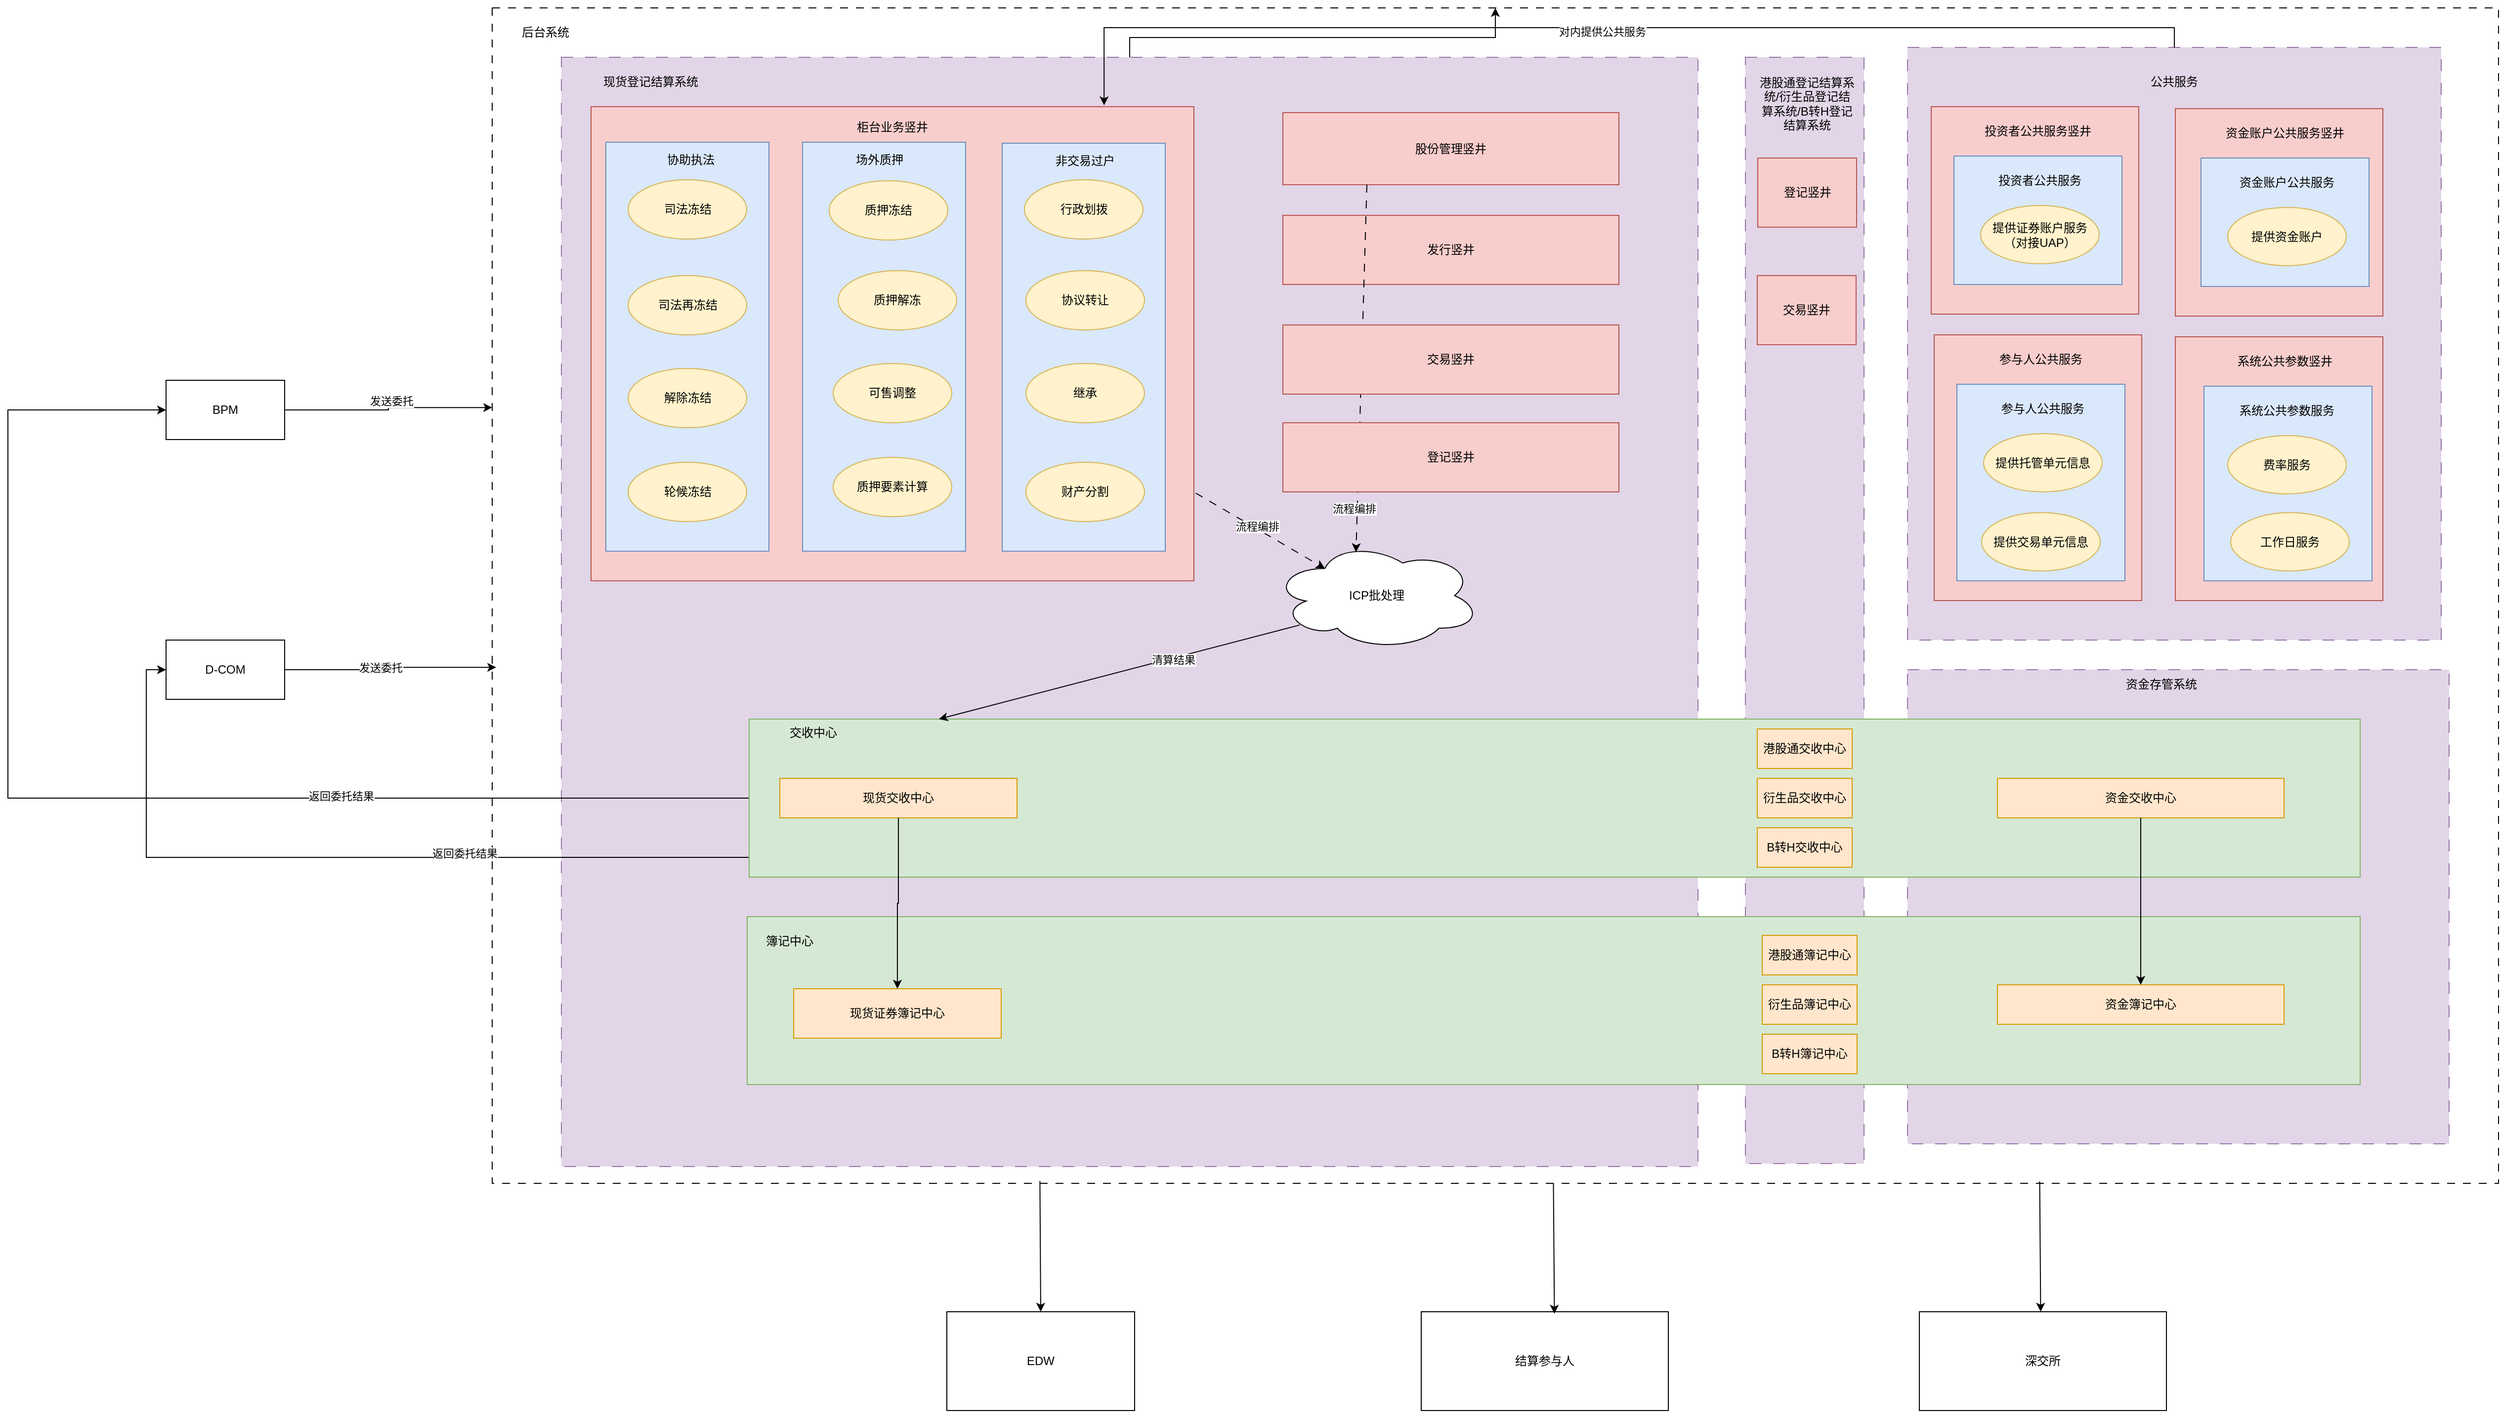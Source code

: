 <mxfile version="27.2.0">
  <diagram name="第 1 页" id="X5nS1ymlnuAeEdiXZMDX">
    <mxGraphModel dx="3073" dy="1214" grid="1" gridSize="10" guides="1" tooltips="1" connect="1" arrows="1" fold="1" page="1" pageScale="1" pageWidth="827" pageHeight="1169" math="0" shadow="0">
      <root>
        <mxCell id="0" />
        <mxCell id="1" parent="0" />
        <mxCell id="fEw6cvL6jdv8BRQX3Pze-2" value="" style="rounded=0;whiteSpace=wrap;html=1;dashed=1;dashPattern=8 8;" parent="1" vertex="1">
          <mxGeometry x="190" y="70" width="2030" height="1190" as="geometry" />
        </mxCell>
        <mxCell id="TJUq0EqaipFlNP349zOz-218" value="" style="rounded=0;whiteSpace=wrap;html=1;fillColor=#e1d5e7;strokeColor=#9673a6;dashed=1;dashPattern=12 12;" parent="1" vertex="1">
          <mxGeometry x="1622" y="740" width="548" height="480" as="geometry" />
        </mxCell>
        <mxCell id="fEw6cvL6jdv8BRQX3Pze-1" value="BPM" style="rounded=0;whiteSpace=wrap;html=1;" parent="1" vertex="1">
          <mxGeometry x="-140" y="447" width="120" height="60" as="geometry" />
        </mxCell>
        <mxCell id="0pnk1vDcWy87FxlHx3Ui-45" style="edgeStyle=orthogonalEdgeStyle;rounded=0;orthogonalLoop=1;jettySize=auto;html=1;" edge="1" parent="1" source="TJUq0EqaipFlNP349zOz-3" target="fEw6cvL6jdv8BRQX3Pze-2">
          <mxGeometry relative="1" as="geometry" />
        </mxCell>
        <mxCell id="TJUq0EqaipFlNP349zOz-3" value="" style="rounded=0;whiteSpace=wrap;html=1;fillColor=#e1d5e7;strokeColor=#9673a6;dashed=1;dashPattern=12 12;" parent="1" vertex="1">
          <mxGeometry x="260" y="120" width="1150" height="1123" as="geometry" />
        </mxCell>
        <mxCell id="TJUq0EqaipFlNP349zOz-2" value="后台系统" style="text;strokeColor=none;align=center;fillColor=none;html=1;verticalAlign=middle;whiteSpace=wrap;rounded=0;" parent="1" vertex="1">
          <mxGeometry x="214" y="80" width="60" height="30" as="geometry" />
        </mxCell>
        <mxCell id="TJUq0EqaipFlNP349zOz-4" value="现货登记结算系统" style="text;strokeColor=none;align=center;fillColor=none;html=1;verticalAlign=middle;whiteSpace=wrap;rounded=0;" parent="1" vertex="1">
          <mxGeometry x="288" y="130" width="125" height="30" as="geometry" />
        </mxCell>
        <mxCell id="TJUq0EqaipFlNP349zOz-13" value="" style="rounded=0;whiteSpace=wrap;html=1;fillColor=#f8cecc;strokeColor=#b85450;" parent="1" vertex="1">
          <mxGeometry x="290" y="170" width="610" height="480" as="geometry" />
        </mxCell>
        <mxCell id="TJUq0EqaipFlNP349zOz-15" value="柜台业务竖井" style="text;strokeColor=none;align=center;fillColor=none;html=1;verticalAlign=middle;whiteSpace=wrap;rounded=0;" parent="1" vertex="1">
          <mxGeometry x="545" y="176" width="100" height="30" as="geometry" />
        </mxCell>
        <mxCell id="TJUq0EqaipFlNP349zOz-16" value="" style="rounded=0;whiteSpace=wrap;html=1;fillColor=#dae8fc;strokeColor=#6c8ebf;" parent="1" vertex="1">
          <mxGeometry x="305" y="206" width="165" height="414" as="geometry" />
        </mxCell>
        <mxCell id="TJUq0EqaipFlNP349zOz-17" value="协助执法" style="text;strokeColor=none;align=center;fillColor=none;html=1;verticalAlign=middle;whiteSpace=wrap;rounded=0;" parent="1" vertex="1">
          <mxGeometry x="361" y="209" width="60" height="30" as="geometry" />
        </mxCell>
        <mxCell id="TJUq0EqaipFlNP349zOz-19" value="轮候冻结" style="ellipse;whiteSpace=wrap;html=1;fillColor=#fff2cc;strokeColor=#d6b656;" parent="1" vertex="1">
          <mxGeometry x="327.5" y="530" width="120" height="60" as="geometry" />
        </mxCell>
        <mxCell id="TJUq0EqaipFlNP349zOz-22" value="司法冻结" style="ellipse;whiteSpace=wrap;html=1;fillColor=#fff2cc;strokeColor=#d6b656;" parent="1" vertex="1">
          <mxGeometry x="327.5" y="244" width="120" height="60" as="geometry" />
        </mxCell>
        <mxCell id="TJUq0EqaipFlNP349zOz-23" value="司法再冻结" style="ellipse;whiteSpace=wrap;html=1;fillColor=#fff2cc;strokeColor=#d6b656;" parent="1" vertex="1">
          <mxGeometry x="327.5" y="341" width="120" height="60" as="geometry" />
        </mxCell>
        <mxCell id="TJUq0EqaipFlNP349zOz-26" value="解除冻结" style="ellipse;whiteSpace=wrap;html=1;fillColor=#fff2cc;strokeColor=#d6b656;" parent="1" vertex="1">
          <mxGeometry x="327.5" y="435" width="120" height="60" as="geometry" />
        </mxCell>
        <mxCell id="TJUq0EqaipFlNP349zOz-27" value="" style="rounded=0;whiteSpace=wrap;html=1;fillColor=#dae8fc;strokeColor=#6c8ebf;" parent="1" vertex="1">
          <mxGeometry x="504" y="206" width="165" height="414" as="geometry" />
        </mxCell>
        <mxCell id="TJUq0EqaipFlNP349zOz-28" value="场外质押" style="text;strokeColor=none;align=center;fillColor=none;html=1;verticalAlign=middle;whiteSpace=wrap;rounded=0;" parent="1" vertex="1">
          <mxGeometry x="552" y="209" width="60" height="30" as="geometry" />
        </mxCell>
        <mxCell id="TJUq0EqaipFlNP349zOz-32" value="质押冻结" style="ellipse;whiteSpace=wrap;html=1;fillColor=#fff2cc;strokeColor=#d6b656;" parent="1" vertex="1">
          <mxGeometry x="531" y="245" width="120" height="60" as="geometry" />
        </mxCell>
        <mxCell id="TJUq0EqaipFlNP349zOz-33" value="质押解冻" style="ellipse;whiteSpace=wrap;html=1;fillColor=#fff2cc;strokeColor=#d6b656;" parent="1" vertex="1">
          <mxGeometry x="540" y="336" width="120" height="60" as="geometry" />
        </mxCell>
        <mxCell id="TJUq0EqaipFlNP349zOz-34" value="可售调整" style="ellipse;whiteSpace=wrap;html=1;fillColor=#fff2cc;strokeColor=#d6b656;" parent="1" vertex="1">
          <mxGeometry x="535" y="430" width="120" height="60" as="geometry" />
        </mxCell>
        <mxCell id="TJUq0EqaipFlNP349zOz-35" value="质押要素计算" style="ellipse;whiteSpace=wrap;html=1;fillColor=#fff2cc;strokeColor=#d6b656;" parent="1" vertex="1">
          <mxGeometry x="535" y="525" width="120" height="60" as="geometry" />
        </mxCell>
        <mxCell id="TJUq0EqaipFlNP349zOz-36" value="" style="rounded=0;whiteSpace=wrap;html=1;fillColor=#dae8fc;strokeColor=#6c8ebf;" parent="1" vertex="1">
          <mxGeometry x="706" y="207" width="165" height="413" as="geometry" />
        </mxCell>
        <mxCell id="TJUq0EqaipFlNP349zOz-37" value="非交易过户" style="text;strokeColor=none;align=center;fillColor=none;html=1;verticalAlign=middle;whiteSpace=wrap;rounded=0;" parent="1" vertex="1">
          <mxGeometry x="750" y="210" width="80" height="30" as="geometry" />
        </mxCell>
        <mxCell id="TJUq0EqaipFlNP349zOz-41" value="行政划拨" style="ellipse;whiteSpace=wrap;html=1;fillColor=#fff2cc;strokeColor=#d6b656;" parent="1" vertex="1">
          <mxGeometry x="728.5" y="244" width="120" height="60" as="geometry" />
        </mxCell>
        <mxCell id="TJUq0EqaipFlNP349zOz-42" value="协议转让" style="ellipse;whiteSpace=wrap;html=1;fillColor=#fff2cc;strokeColor=#d6b656;" parent="1" vertex="1">
          <mxGeometry x="730" y="336" width="120" height="60" as="geometry" />
        </mxCell>
        <mxCell id="TJUq0EqaipFlNP349zOz-49" style="edgeStyle=orthogonalEdgeStyle;rounded=0;orthogonalLoop=1;jettySize=auto;html=1;exitX=1;exitY=0.5;exitDx=0;exitDy=0;entryX=0.002;entryY=0.561;entryDx=0;entryDy=0;entryPerimeter=0;" parent="1" source="TJUq0EqaipFlNP349zOz-46" target="fEw6cvL6jdv8BRQX3Pze-2" edge="1">
          <mxGeometry relative="1" as="geometry" />
        </mxCell>
        <mxCell id="TJUq0EqaipFlNP349zOz-50" value="发送委托" style="edgeLabel;html=1;align=center;verticalAlign=middle;resizable=0;points=[];" parent="TJUq0EqaipFlNP349zOz-49" vertex="1" connectable="0">
          <mxGeometry x="-0.108" y="2" relative="1" as="geometry">
            <mxPoint as="offset" />
          </mxGeometry>
        </mxCell>
        <mxCell id="TJUq0EqaipFlNP349zOz-46" value="D-COM" style="rounded=0;whiteSpace=wrap;html=1;" parent="1" vertex="1">
          <mxGeometry x="-140" y="710" width="120" height="60" as="geometry" />
        </mxCell>
        <mxCell id="TJUq0EqaipFlNP349zOz-47" style="edgeStyle=orthogonalEdgeStyle;rounded=0;orthogonalLoop=1;jettySize=auto;html=1;exitX=1;exitY=0.5;exitDx=0;exitDy=0;entryX=0;entryY=0.34;entryDx=0;entryDy=0;entryPerimeter=0;" parent="1" source="fEw6cvL6jdv8BRQX3Pze-1" target="fEw6cvL6jdv8BRQX3Pze-2" edge="1">
          <mxGeometry relative="1" as="geometry">
            <mxPoint x="190" y="341" as="targetPoint" />
          </mxGeometry>
        </mxCell>
        <mxCell id="TJUq0EqaipFlNP349zOz-48" value="发送委托" style="edgeLabel;html=1;align=center;verticalAlign=middle;resizable=0;points=[];" parent="TJUq0EqaipFlNP349zOz-47" vertex="1" connectable="0">
          <mxGeometry x="0.011" y="3" relative="1" as="geometry">
            <mxPoint x="3" y="-4" as="offset" />
          </mxGeometry>
        </mxCell>
        <mxCell id="TJUq0EqaipFlNP349zOz-51" value="" style="rounded=0;whiteSpace=wrap;html=1;fillColor=#e1d5e7;strokeColor=#9673a6;dashed=1;dashPattern=12 12;" parent="1" vertex="1">
          <mxGeometry x="1622" y="110" width="540" height="600" as="geometry" />
        </mxCell>
        <mxCell id="TJUq0EqaipFlNP349zOz-52" value="公共服务" style="text;strokeColor=none;align=center;fillColor=none;html=1;verticalAlign=middle;whiteSpace=wrap;rounded=0;" parent="1" vertex="1">
          <mxGeometry x="1862" y="130" width="60" height="30" as="geometry" />
        </mxCell>
        <mxCell id="TJUq0EqaipFlNP349zOz-53" value="" style="rounded=0;whiteSpace=wrap;html=1;fillColor=#f8cecc;strokeColor=#b85450;" parent="1" vertex="1">
          <mxGeometry x="1646" y="170" width="210" height="210" as="geometry" />
        </mxCell>
        <mxCell id="TJUq0EqaipFlNP349zOz-54" value="投资者公共服务竖井" style="text;strokeColor=none;align=center;fillColor=none;html=1;verticalAlign=middle;whiteSpace=wrap;rounded=0;" parent="1" vertex="1">
          <mxGeometry x="1689" y="180" width="130" height="30" as="geometry" />
        </mxCell>
        <mxCell id="TJUq0EqaipFlNP349zOz-61" value="" style="rounded=0;whiteSpace=wrap;html=1;fillColor=#dae8fc;strokeColor=#6c8ebf;" parent="1" vertex="1">
          <mxGeometry x="1669" y="220" width="170" height="130" as="geometry" />
        </mxCell>
        <mxCell id="TJUq0EqaipFlNP349zOz-57" value="提供证券账户服务（对接UAP）" style="ellipse;whiteSpace=wrap;html=1;fillColor=#fff2cc;strokeColor=#d6b656;" parent="1" vertex="1">
          <mxGeometry x="1696" y="270" width="120" height="59" as="geometry" />
        </mxCell>
        <mxCell id="TJUq0EqaipFlNP349zOz-62" value="投资者公共服务" style="text;strokeColor=none;align=center;fillColor=none;html=1;verticalAlign=middle;whiteSpace=wrap;rounded=0;" parent="1" vertex="1">
          <mxGeometry x="1706" y="230" width="100" height="30" as="geometry" />
        </mxCell>
        <mxCell id="TJUq0EqaipFlNP349zOz-63" value="" style="rounded=0;whiteSpace=wrap;html=1;fillColor=#f8cecc;strokeColor=#b85450;" parent="1" vertex="1">
          <mxGeometry x="1649" y="401" width="210" height="269" as="geometry" />
        </mxCell>
        <mxCell id="TJUq0EqaipFlNP349zOz-64" value="参与人公共服务" style="text;strokeColor=none;align=center;fillColor=none;html=1;verticalAlign=middle;whiteSpace=wrap;rounded=0;" parent="1" vertex="1">
          <mxGeometry x="1692" y="411" width="130" height="30" as="geometry" />
        </mxCell>
        <mxCell id="TJUq0EqaipFlNP349zOz-65" value="" style="rounded=0;whiteSpace=wrap;html=1;fillColor=#dae8fc;strokeColor=#6c8ebf;" parent="1" vertex="1">
          <mxGeometry x="1672" y="451" width="170" height="199" as="geometry" />
        </mxCell>
        <mxCell id="TJUq0EqaipFlNP349zOz-66" value="提供托管单元信息" style="ellipse;whiteSpace=wrap;html=1;fillColor=#fff2cc;strokeColor=#d6b656;" parent="1" vertex="1">
          <mxGeometry x="1699" y="501" width="120" height="59" as="geometry" />
        </mxCell>
        <mxCell id="TJUq0EqaipFlNP349zOz-67" value="参与人公共服务" style="text;strokeColor=none;align=center;fillColor=none;html=1;verticalAlign=middle;whiteSpace=wrap;rounded=0;" parent="1" vertex="1">
          <mxGeometry x="1709" y="461" width="100" height="30" as="geometry" />
        </mxCell>
        <mxCell id="TJUq0EqaipFlNP349zOz-68" value="" style="rounded=0;whiteSpace=wrap;html=1;fillColor=#f8cecc;strokeColor=#b85450;fontStyle=1" parent="1" vertex="1">
          <mxGeometry x="1893" y="172" width="210" height="210" as="geometry" />
        </mxCell>
        <mxCell id="TJUq0EqaipFlNP349zOz-69" value="资金账户公共服务竖井" style="text;strokeColor=none;align=center;fillColor=none;html=1;verticalAlign=middle;whiteSpace=wrap;rounded=0;fontStyle=0" parent="1" vertex="1">
          <mxGeometry x="1939" y="182" width="130" height="30" as="geometry" />
        </mxCell>
        <mxCell id="TJUq0EqaipFlNP349zOz-70" value="" style="rounded=0;whiteSpace=wrap;html=1;fillColor=#dae8fc;strokeColor=#6c8ebf;fontStyle=1" parent="1" vertex="1">
          <mxGeometry x="1919" y="222" width="170" height="130" as="geometry" />
        </mxCell>
        <mxCell id="TJUq0EqaipFlNP349zOz-71" value="提供资金账户" style="ellipse;whiteSpace=wrap;html=1;fillColor=#fff2cc;strokeColor=#d6b656;fontStyle=0" parent="1" vertex="1">
          <mxGeometry x="1946" y="272" width="120" height="59" as="geometry" />
        </mxCell>
        <mxCell id="TJUq0EqaipFlNP349zOz-72" value="资金账户公共服务" style="text;strokeColor=none;align=center;fillColor=none;html=1;verticalAlign=middle;whiteSpace=wrap;rounded=0;fontStyle=0" parent="1" vertex="1">
          <mxGeometry x="1956" y="232" width="100" height="30" as="geometry" />
        </mxCell>
        <mxCell id="TJUq0EqaipFlNP349zOz-73" value="" style="rounded=0;whiteSpace=wrap;html=1;fillColor=#f8cecc;strokeColor=#b85450;" parent="1" vertex="1">
          <mxGeometry x="1893" y="403" width="210" height="267" as="geometry" />
        </mxCell>
        <mxCell id="TJUq0EqaipFlNP349zOz-74" value="系统公共参数竖井" style="text;strokeColor=none;align=center;fillColor=none;html=1;verticalAlign=middle;whiteSpace=wrap;rounded=0;" parent="1" vertex="1">
          <mxGeometry x="1939" y="413" width="130" height="30" as="geometry" />
        </mxCell>
        <mxCell id="TJUq0EqaipFlNP349zOz-75" value="" style="rounded=0;whiteSpace=wrap;html=1;fillColor=#dae8fc;strokeColor=#6c8ebf;" parent="1" vertex="1">
          <mxGeometry x="1922" y="453" width="170" height="197" as="geometry" />
        </mxCell>
        <mxCell id="TJUq0EqaipFlNP349zOz-76" value="费率服务" style="ellipse;whiteSpace=wrap;html=1;fillColor=#fff2cc;strokeColor=#d6b656;" parent="1" vertex="1">
          <mxGeometry x="1946" y="503" width="120" height="59" as="geometry" />
        </mxCell>
        <mxCell id="TJUq0EqaipFlNP349zOz-77" value="系统公共参数服务" style="text;strokeColor=none;align=center;fillColor=none;html=1;verticalAlign=middle;whiteSpace=wrap;rounded=0;" parent="1" vertex="1">
          <mxGeometry x="1956" y="463" width="100" height="30" as="geometry" />
        </mxCell>
        <mxCell id="TJUq0EqaipFlNP349zOz-79" value="提供交易单元信息" style="ellipse;whiteSpace=wrap;html=1;fillColor=#fff2cc;strokeColor=#d6b656;" parent="1" vertex="1">
          <mxGeometry x="1697" y="581" width="120" height="59" as="geometry" />
        </mxCell>
        <mxCell id="TJUq0EqaipFlNP349zOz-82" value="工作日服务" style="ellipse;whiteSpace=wrap;html=1;fillColor=#fff2cc;strokeColor=#d6b656;" parent="1" vertex="1">
          <mxGeometry x="1949" y="581" width="120" height="59" as="geometry" />
        </mxCell>
        <mxCell id="TJUq0EqaipFlNP349zOz-100" value="交收中心竖井" style="text;strokeColor=none;align=center;fillColor=none;html=1;verticalAlign=middle;whiteSpace=wrap;rounded=0;" parent="1" vertex="1">
          <mxGeometry x="540" y="789" width="120" height="40" as="geometry" />
        </mxCell>
        <mxCell id="TJUq0EqaipFlNP349zOz-225" style="edgeStyle=orthogonalEdgeStyle;rounded=0;orthogonalLoop=1;jettySize=auto;html=1;exitX=0;exitY=0.5;exitDx=0;exitDy=0;entryX=0;entryY=0.5;entryDx=0;entryDy=0;" parent="1" source="TJUq0EqaipFlNP349zOz-92" target="fEw6cvL6jdv8BRQX3Pze-1" edge="1">
          <mxGeometry relative="1" as="geometry">
            <Array as="points">
              <mxPoint x="-300" y="870" />
              <mxPoint x="-300" y="477" />
            </Array>
          </mxGeometry>
        </mxCell>
        <mxCell id="TJUq0EqaipFlNP349zOz-226" value="返回委托结果" style="edgeLabel;html=1;align=center;verticalAlign=middle;resizable=0;points=[];" parent="TJUq0EqaipFlNP349zOz-225" vertex="1" connectable="0">
          <mxGeometry x="-0.366" y="-2" relative="1" as="geometry">
            <mxPoint as="offset" />
          </mxGeometry>
        </mxCell>
        <mxCell id="TJUq0EqaipFlNP349zOz-227" style="edgeStyle=orthogonalEdgeStyle;rounded=0;orthogonalLoop=1;jettySize=auto;html=1;exitX=0;exitY=0.5;exitDx=0;exitDy=0;entryX=0;entryY=0.5;entryDx=0;entryDy=0;" parent="1" source="TJUq0EqaipFlNP349zOz-92" target="TJUq0EqaipFlNP349zOz-46" edge="1">
          <mxGeometry relative="1" as="geometry">
            <Array as="points">
              <mxPoint x="450" y="930" />
              <mxPoint x="-160" y="930" />
              <mxPoint x="-160" y="740" />
            </Array>
          </mxGeometry>
        </mxCell>
        <mxCell id="TJUq0EqaipFlNP349zOz-228" value="返回委托结果" style="edgeLabel;html=1;align=center;verticalAlign=middle;resizable=0;points=[];" parent="TJUq0EqaipFlNP349zOz-227" vertex="1" connectable="0">
          <mxGeometry x="-0.209" y="-5" relative="1" as="geometry">
            <mxPoint y="1" as="offset" />
          </mxGeometry>
        </mxCell>
        <mxCell id="TJUq0EqaipFlNP349zOz-160" value="股份管理竖井" style="rounded=0;whiteSpace=wrap;html=1;fillColor=#f8cecc;strokeColor=#b85450;" parent="1" vertex="1">
          <mxGeometry x="990" y="176" width="340" height="73" as="geometry" />
        </mxCell>
        <mxCell id="0pnk1vDcWy87FxlHx3Ui-44" value="" style="rounded=0;whiteSpace=wrap;html=1;fillColor=#e1d5e7;strokeColor=#9673a6;dashed=1;dashPattern=12 12;" vertex="1" parent="1">
          <mxGeometry x="1458" y="120" width="120" height="1120" as="geometry" />
        </mxCell>
        <mxCell id="TJUq0EqaipFlNP349zOz-92" value="" style="rounded=0;whiteSpace=wrap;html=1;fillColor=#d5e8d4;strokeColor=#82b366;" parent="1" vertex="1">
          <mxGeometry x="450" y="790" width="1630" height="160" as="geometry" />
        </mxCell>
        <mxCell id="TJUq0EqaipFlNP349zOz-170" value="现货交收中心" style="rounded=0;whiteSpace=wrap;html=1;fillColor=#ffe6cc;strokeColor=#d79b00;" parent="1" vertex="1">
          <mxGeometry x="481" y="850" width="240" height="40" as="geometry" />
        </mxCell>
        <mxCell id="TJUq0EqaipFlNP349zOz-172" value="资金交收中心" style="rounded=0;whiteSpace=wrap;html=1;fillColor=#ffe6cc;strokeColor=#d79b00;" parent="1" vertex="1">
          <mxGeometry x="1713" y="850" width="290" height="40" as="geometry" />
        </mxCell>
        <mxCell id="TJUq0EqaipFlNP349zOz-177" style="edgeStyle=orthogonalEdgeStyle;rounded=0;orthogonalLoop=1;jettySize=auto;html=1;exitX=0.5;exitY=0;exitDx=0;exitDy=0;entryX=0.851;entryY=-0.003;entryDx=0;entryDy=0;entryPerimeter=0;" parent="1" source="TJUq0EqaipFlNP349zOz-51" target="TJUq0EqaipFlNP349zOz-13" edge="1">
          <mxGeometry relative="1" as="geometry">
            <Array as="points">
              <mxPoint x="1892" y="90" />
              <mxPoint x="809" y="90" />
            </Array>
          </mxGeometry>
        </mxCell>
        <mxCell id="TJUq0EqaipFlNP349zOz-178" value="对内提供公共服务" style="edgeLabel;html=1;align=center;verticalAlign=middle;resizable=0;points=[];" parent="TJUq0EqaipFlNP349zOz-177" vertex="1" connectable="0">
          <mxGeometry x="0.015" y="4" relative="1" as="geometry">
            <mxPoint as="offset" />
          </mxGeometry>
        </mxCell>
        <mxCell id="TJUq0EqaipFlNP349zOz-184" value="交收中心" style="text;strokeColor=none;align=center;fillColor=none;html=1;verticalAlign=middle;whiteSpace=wrap;rounded=0;" parent="1" vertex="1">
          <mxGeometry x="460" y="789" width="110" height="30" as="geometry" />
        </mxCell>
        <mxCell id="TJUq0EqaipFlNP349zOz-192" value="" style="rounded=0;whiteSpace=wrap;html=1;fillColor=#d5e8d4;strokeColor=#82b366;" parent="1" vertex="1">
          <mxGeometry x="448" y="990" width="1632" height="170" as="geometry" />
        </mxCell>
        <mxCell id="TJUq0EqaipFlNP349zOz-196" value="现货证券簿记中心" style="rounded=0;whiteSpace=wrap;html=1;fillColor=#ffe6cc;strokeColor=#d79b00;" parent="1" vertex="1">
          <mxGeometry x="495" y="1063" width="210" height="50" as="geometry" />
        </mxCell>
        <mxCell id="TJUq0EqaipFlNP349zOz-198" value="簿记中心" style="text;strokeColor=none;align=center;fillColor=none;html=1;verticalAlign=middle;whiteSpace=wrap;rounded=0;" parent="1" vertex="1">
          <mxGeometry x="421" y="1000" width="140" height="30" as="geometry" />
        </mxCell>
        <mxCell id="TJUq0EqaipFlNP349zOz-199" style="edgeStyle=orthogonalEdgeStyle;rounded=0;orthogonalLoop=1;jettySize=auto;html=1;exitX=0.5;exitY=1;exitDx=0;exitDy=0;entryX=0.5;entryY=0;entryDx=0;entryDy=0;" parent="1" source="TJUq0EqaipFlNP349zOz-170" target="TJUq0EqaipFlNP349zOz-196" edge="1">
          <mxGeometry relative="1" as="geometry" />
        </mxCell>
        <mxCell id="TJUq0EqaipFlNP349zOz-219" value="资金存管系统" style="text;strokeColor=none;align=center;fillColor=none;html=1;verticalAlign=middle;whiteSpace=wrap;rounded=0;" parent="1" vertex="1">
          <mxGeometry x="1839" y="740" width="80" height="30" as="geometry" />
        </mxCell>
        <mxCell id="TJUq0EqaipFlNP349zOz-229" value="EDW" style="rounded=0;whiteSpace=wrap;html=1;" parent="1" vertex="1">
          <mxGeometry x="650" y="1390" width="190" height="100" as="geometry" />
        </mxCell>
        <mxCell id="TJUq0EqaipFlNP349zOz-230" value="结算参与人" style="rounded=0;whiteSpace=wrap;html=1;" parent="1" vertex="1">
          <mxGeometry x="1130" y="1390" width="250" height="100" as="geometry" />
        </mxCell>
        <mxCell id="TJUq0EqaipFlNP349zOz-231" value="深交所" style="rounded=0;whiteSpace=wrap;html=1;" parent="1" vertex="1">
          <mxGeometry x="1634" y="1390" width="250" height="100" as="geometry" />
        </mxCell>
        <mxCell id="TJUq0EqaipFlNP349zOz-232" value="" style="edgeStyle=none;orthogonalLoop=1;jettySize=auto;html=1;rounded=0;exitX=0.273;exitY=0.998;exitDx=0;exitDy=0;exitPerimeter=0;entryX=0.5;entryY=0;entryDx=0;entryDy=0;" parent="1" source="fEw6cvL6jdv8BRQX3Pze-2" target="TJUq0EqaipFlNP349zOz-229" edge="1">
          <mxGeometry width="80" relative="1" as="geometry">
            <mxPoint x="1070" y="1450" as="sourcePoint" />
            <mxPoint x="1150" y="1450" as="targetPoint" />
            <Array as="points" />
          </mxGeometry>
        </mxCell>
        <mxCell id="TJUq0EqaipFlNP349zOz-233" value="" style="edgeStyle=none;orthogonalLoop=1;jettySize=auto;html=1;rounded=0;exitX=0.273;exitY=0.998;exitDx=0;exitDy=0;exitPerimeter=0;entryX=0.5;entryY=0;entryDx=0;entryDy=0;" parent="1" edge="1">
          <mxGeometry width="80" relative="1" as="geometry">
            <mxPoint x="1263.75" y="1260" as="sourcePoint" />
            <mxPoint x="1264.75" y="1392" as="targetPoint" />
            <Array as="points" />
          </mxGeometry>
        </mxCell>
        <mxCell id="TJUq0EqaipFlNP349zOz-234" value="" style="edgeStyle=none;orthogonalLoop=1;jettySize=auto;html=1;rounded=0;exitX=0.273;exitY=0.998;exitDx=0;exitDy=0;exitPerimeter=0;entryX=0.5;entryY=0;entryDx=0;entryDy=0;" parent="1" edge="1">
          <mxGeometry width="80" relative="1" as="geometry">
            <mxPoint x="1755.75" y="1258" as="sourcePoint" />
            <mxPoint x="1756.75" y="1390" as="targetPoint" />
            <Array as="points" />
          </mxGeometry>
        </mxCell>
        <mxCell id="0pnk1vDcWy87FxlHx3Ui-13" value="ICP批处理" style="ellipse;shape=cloud;whiteSpace=wrap;html=1;" vertex="1" parent="1">
          <mxGeometry x="980" y="610" width="210" height="110" as="geometry" />
        </mxCell>
        <mxCell id="0pnk1vDcWy87FxlHx3Ui-16" value="" style="edgeStyle=none;orthogonalLoop=1;jettySize=auto;html=1;rounded=0;entryX=0.25;entryY=0.25;entryDx=0;entryDy=0;entryPerimeter=0;exitX=1.003;exitY=0.815;exitDx=0;exitDy=0;exitPerimeter=0;dashed=1;dashPattern=8 8;" edge="1" parent="1" source="TJUq0EqaipFlNP349zOz-13" target="0pnk1vDcWy87FxlHx3Ui-13">
          <mxGeometry width="80" relative="1" as="geometry">
            <mxPoint x="1480" y="541" as="sourcePoint" />
            <mxPoint x="920" y="820" as="targetPoint" />
            <Array as="points" />
          </mxGeometry>
        </mxCell>
        <mxCell id="0pnk1vDcWy87FxlHx3Ui-28" value="流程编排" style="edgeLabel;html=1;align=center;verticalAlign=middle;resizable=0;points=[];" vertex="1" connectable="0" parent="0pnk1vDcWy87FxlHx3Ui-16">
          <mxGeometry x="-0.059" y="3" relative="1" as="geometry">
            <mxPoint x="-1" as="offset" />
          </mxGeometry>
        </mxCell>
        <mxCell id="0pnk1vDcWy87FxlHx3Ui-17" value="发行竖井" style="rounded=0;whiteSpace=wrap;html=1;fillColor=#f8cecc;strokeColor=#b85450;" vertex="1" parent="1">
          <mxGeometry x="990" y="280" width="340" height="70" as="geometry" />
        </mxCell>
        <mxCell id="0pnk1vDcWy87FxlHx3Ui-20" value="" style="edgeStyle=none;orthogonalLoop=1;jettySize=auto;html=1;rounded=0;entryX=0.4;entryY=0.1;entryDx=0;entryDy=0;entryPerimeter=0;exitX=0.25;exitY=1;exitDx=0;exitDy=0;dashed=1;dashPattern=8 8;" edge="1" parent="1" source="TJUq0EqaipFlNP349zOz-160" target="0pnk1vDcWy87FxlHx3Ui-13">
          <mxGeometry width="80" relative="1" as="geometry">
            <mxPoint x="1080" y="570" as="sourcePoint" />
            <mxPoint x="1200" y="360" as="targetPoint" />
            <Array as="points" />
          </mxGeometry>
        </mxCell>
        <mxCell id="0pnk1vDcWy87FxlHx3Ui-29" value="流程编排" style="edgeLabel;html=1;align=center;verticalAlign=middle;resizable=0;points=[];" vertex="1" connectable="0" parent="0pnk1vDcWy87FxlHx3Ui-20">
          <mxGeometry x="0.77" y="-4" relative="1" as="geometry">
            <mxPoint y="-1" as="offset" />
          </mxGeometry>
        </mxCell>
        <mxCell id="0pnk1vDcWy87FxlHx3Ui-22" value="交易竖井" style="rounded=0;whiteSpace=wrap;html=1;fillColor=#f8cecc;strokeColor=#b85450;" vertex="1" parent="1">
          <mxGeometry x="990" y="391" width="340" height="70" as="geometry" />
        </mxCell>
        <mxCell id="0pnk1vDcWy87FxlHx3Ui-23" value="登记竖井" style="rounded=0;whiteSpace=wrap;html=1;fillColor=#f8cecc;strokeColor=#b85450;" vertex="1" parent="1">
          <mxGeometry x="990" y="490" width="340" height="70" as="geometry" />
        </mxCell>
        <mxCell id="0pnk1vDcWy87FxlHx3Ui-26" value="继承" style="ellipse;whiteSpace=wrap;html=1;fillColor=#fff2cc;strokeColor=#d6b656;" vertex="1" parent="1">
          <mxGeometry x="730" y="430" width="120" height="60" as="geometry" />
        </mxCell>
        <mxCell id="0pnk1vDcWy87FxlHx3Ui-27" value="财产分割" style="ellipse;whiteSpace=wrap;html=1;fillColor=#fff2cc;strokeColor=#d6b656;" vertex="1" parent="1">
          <mxGeometry x="730" y="530" width="120" height="60" as="geometry" />
        </mxCell>
        <mxCell id="0pnk1vDcWy87FxlHx3Ui-30" value="" style="edgeStyle=none;orthogonalLoop=1;jettySize=auto;html=1;rounded=0;exitX=0.13;exitY=0.77;exitDx=0;exitDy=0;exitPerimeter=0;" edge="1" parent="1" source="0pnk1vDcWy87FxlHx3Ui-13">
          <mxGeometry width="80" relative="1" as="geometry">
            <mxPoint x="980" y="700" as="sourcePoint" />
            <mxPoint x="642" y="790" as="targetPoint" />
            <Array as="points" />
          </mxGeometry>
        </mxCell>
        <mxCell id="0pnk1vDcWy87FxlHx3Ui-31" value="清算结果" style="edgeLabel;html=1;align=center;verticalAlign=middle;resizable=0;points=[];" vertex="1" connectable="0" parent="0pnk1vDcWy87FxlHx3Ui-30">
          <mxGeometry x="-0.293" y="1" relative="1" as="geometry">
            <mxPoint as="offset" />
          </mxGeometry>
        </mxCell>
        <mxCell id="0pnk1vDcWy87FxlHx3Ui-33" value="港股通交收中心" style="rounded=0;whiteSpace=wrap;html=1;fillColor=#ffe6cc;strokeColor=#d79b00;" vertex="1" parent="1">
          <mxGeometry x="1470" y="800" width="96" height="40" as="geometry" />
        </mxCell>
        <mxCell id="0pnk1vDcWy87FxlHx3Ui-34" value="衍生品交收中心" style="rounded=0;whiteSpace=wrap;html=1;fillColor=#ffe6cc;strokeColor=#d79b00;" vertex="1" parent="1">
          <mxGeometry x="1470" y="850" width="96" height="40" as="geometry" />
        </mxCell>
        <mxCell id="0pnk1vDcWy87FxlHx3Ui-35" value="B转H交收中心" style="rounded=0;whiteSpace=wrap;html=1;fillColor=#ffe6cc;strokeColor=#d79b00;" vertex="1" parent="1">
          <mxGeometry x="1470" y="900" width="96" height="40" as="geometry" />
        </mxCell>
        <mxCell id="0pnk1vDcWy87FxlHx3Ui-36" value="资金簿记中心" style="rounded=0;whiteSpace=wrap;html=1;fillColor=#ffe6cc;strokeColor=#d79b00;" vertex="1" parent="1">
          <mxGeometry x="1713" y="1059" width="290" height="40" as="geometry" />
        </mxCell>
        <mxCell id="0pnk1vDcWy87FxlHx3Ui-37" value="港股通簿记中心" style="rounded=0;whiteSpace=wrap;html=1;fillColor=#ffe6cc;strokeColor=#d79b00;" vertex="1" parent="1">
          <mxGeometry x="1475" y="1009" width="96" height="40" as="geometry" />
        </mxCell>
        <mxCell id="0pnk1vDcWy87FxlHx3Ui-38" value="B转H簿记中心" style="rounded=0;whiteSpace=wrap;html=1;fillColor=#ffe6cc;strokeColor=#d79b00;" vertex="1" parent="1">
          <mxGeometry x="1475" y="1109" width="96" height="40" as="geometry" />
        </mxCell>
        <mxCell id="0pnk1vDcWy87FxlHx3Ui-39" value="衍生品簿记中心" style="rounded=0;whiteSpace=wrap;html=1;fillColor=#ffe6cc;strokeColor=#d79b00;" vertex="1" parent="1">
          <mxGeometry x="1475" y="1059" width="96" height="40" as="geometry" />
        </mxCell>
        <mxCell id="0pnk1vDcWy87FxlHx3Ui-40" style="edgeStyle=orthogonalEdgeStyle;rounded=0;orthogonalLoop=1;jettySize=auto;html=1;exitX=0.5;exitY=1;exitDx=0;exitDy=0;entryX=0.5;entryY=0;entryDx=0;entryDy=0;" edge="1" parent="1" source="TJUq0EqaipFlNP349zOz-172" target="0pnk1vDcWy87FxlHx3Ui-36">
          <mxGeometry relative="1" as="geometry" />
        </mxCell>
        <mxCell id="0pnk1vDcWy87FxlHx3Ui-46" value="港股通登记结算系统/衍生品登记结算系统/B转H登记结算系统" style="text;html=1;align=center;verticalAlign=middle;whiteSpace=wrap;rounded=0;" vertex="1" parent="1">
          <mxGeometry x="1471" y="133" width="99" height="67" as="geometry" />
        </mxCell>
        <mxCell id="0pnk1vDcWy87FxlHx3Ui-47" style="edgeStyle=orthogonalEdgeStyle;rounded=0;orthogonalLoop=1;jettySize=auto;html=1;exitX=0.5;exitY=1;exitDx=0;exitDy=0;" edge="1" parent="1" source="0pnk1vDcWy87FxlHx3Ui-23" target="0pnk1vDcWy87FxlHx3Ui-23">
          <mxGeometry relative="1" as="geometry" />
        </mxCell>
        <mxCell id="0pnk1vDcWy87FxlHx3Ui-48" value="登记竖井" style="rounded=0;whiteSpace=wrap;html=1;fillColor=#f8cecc;strokeColor=#b85450;" vertex="1" parent="1">
          <mxGeometry x="1470.5" y="222" width="100" height="70" as="geometry" />
        </mxCell>
        <mxCell id="0pnk1vDcWy87FxlHx3Ui-49" value="交易竖井" style="rounded=0;whiteSpace=wrap;html=1;fillColor=#f8cecc;strokeColor=#b85450;" vertex="1" parent="1">
          <mxGeometry x="1470" y="341" width="100" height="70" as="geometry" />
        </mxCell>
      </root>
    </mxGraphModel>
  </diagram>
</mxfile>
